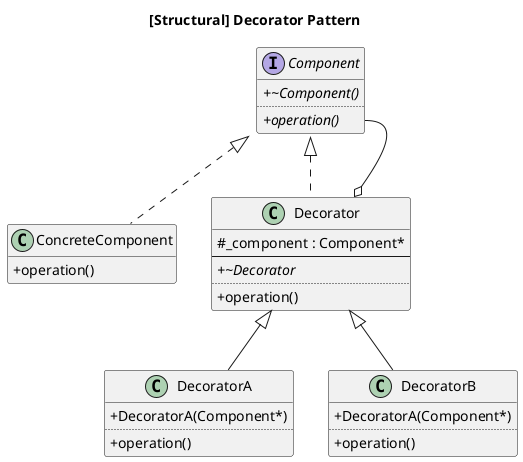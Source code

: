 ﻿@startuml
'left to right direction
skinparam classAttributeIconSize 0

title [Structural] Decorator Pattern

interface Component {
    + {abstract} ~Component()
    ..
    + {abstract} operation()
}
class ConcreteComponent {
    + operation()
}
class Decorator {
    # _component : Component*
    --
    + {abstract} ~Decorator
    ..
    + operation()
}
class DecoratorA {
    + DecoratorA(Component*)
    ..
    + operation()
}
class DecoratorB {
    + DecoratorA(Component*)
    ..
    + operation()
}

Component <|.. ConcreteComponent
Component <|.. Decorator
Component::operation --o Decorator
Decorator <|-- DecoratorA
Decorator <|-- DecoratorB

hide empty members

@enduml